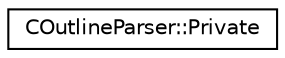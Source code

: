 digraph "Graphical Class Hierarchy"
{
 // LATEX_PDF_SIZE
  edge [fontname="Helvetica",fontsize="10",labelfontname="Helvetica",labelfontsize="10"];
  node [fontname="Helvetica",fontsize="10",shape=record];
  rankdir="LR";
  Node0 [label="COutlineParser::Private",height=0.2,width=0.4,color="black", fillcolor="white", style="filled",URL="$structCOutlineParser_1_1Private.html",tooltip=" "];
}
